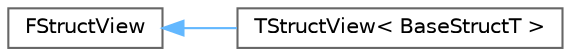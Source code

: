 digraph "Graphical Class Hierarchy"
{
 // INTERACTIVE_SVG=YES
 // LATEX_PDF_SIZE
  bgcolor="transparent";
  edge [fontname=Helvetica,fontsize=10,labelfontname=Helvetica,labelfontsize=10];
  node [fontname=Helvetica,fontsize=10,shape=box,height=0.2,width=0.4];
  rankdir="LR";
  Node0 [id="Node000000",label="FStructView",height=0.2,width=0.4,color="grey40", fillcolor="white", style="filled",URL="$d8/d94/structFStructView.html",tooltip="FStructView is \"typed\" struct pointer, it contains pointer to struct plus UScriptStruct pointer."];
  Node0 -> Node1 [id="edge5161_Node000000_Node000001",dir="back",color="steelblue1",style="solid",tooltip=" "];
  Node1 [id="Node000001",label="TStructView\< BaseStructT \>",height=0.2,width=0.4,color="grey40", fillcolor="white", style="filled",URL="$de/d10/structTStructView.html",tooltip="TStructView is a type-safe FStructView wrapper against the given BaseStruct type."];
}
